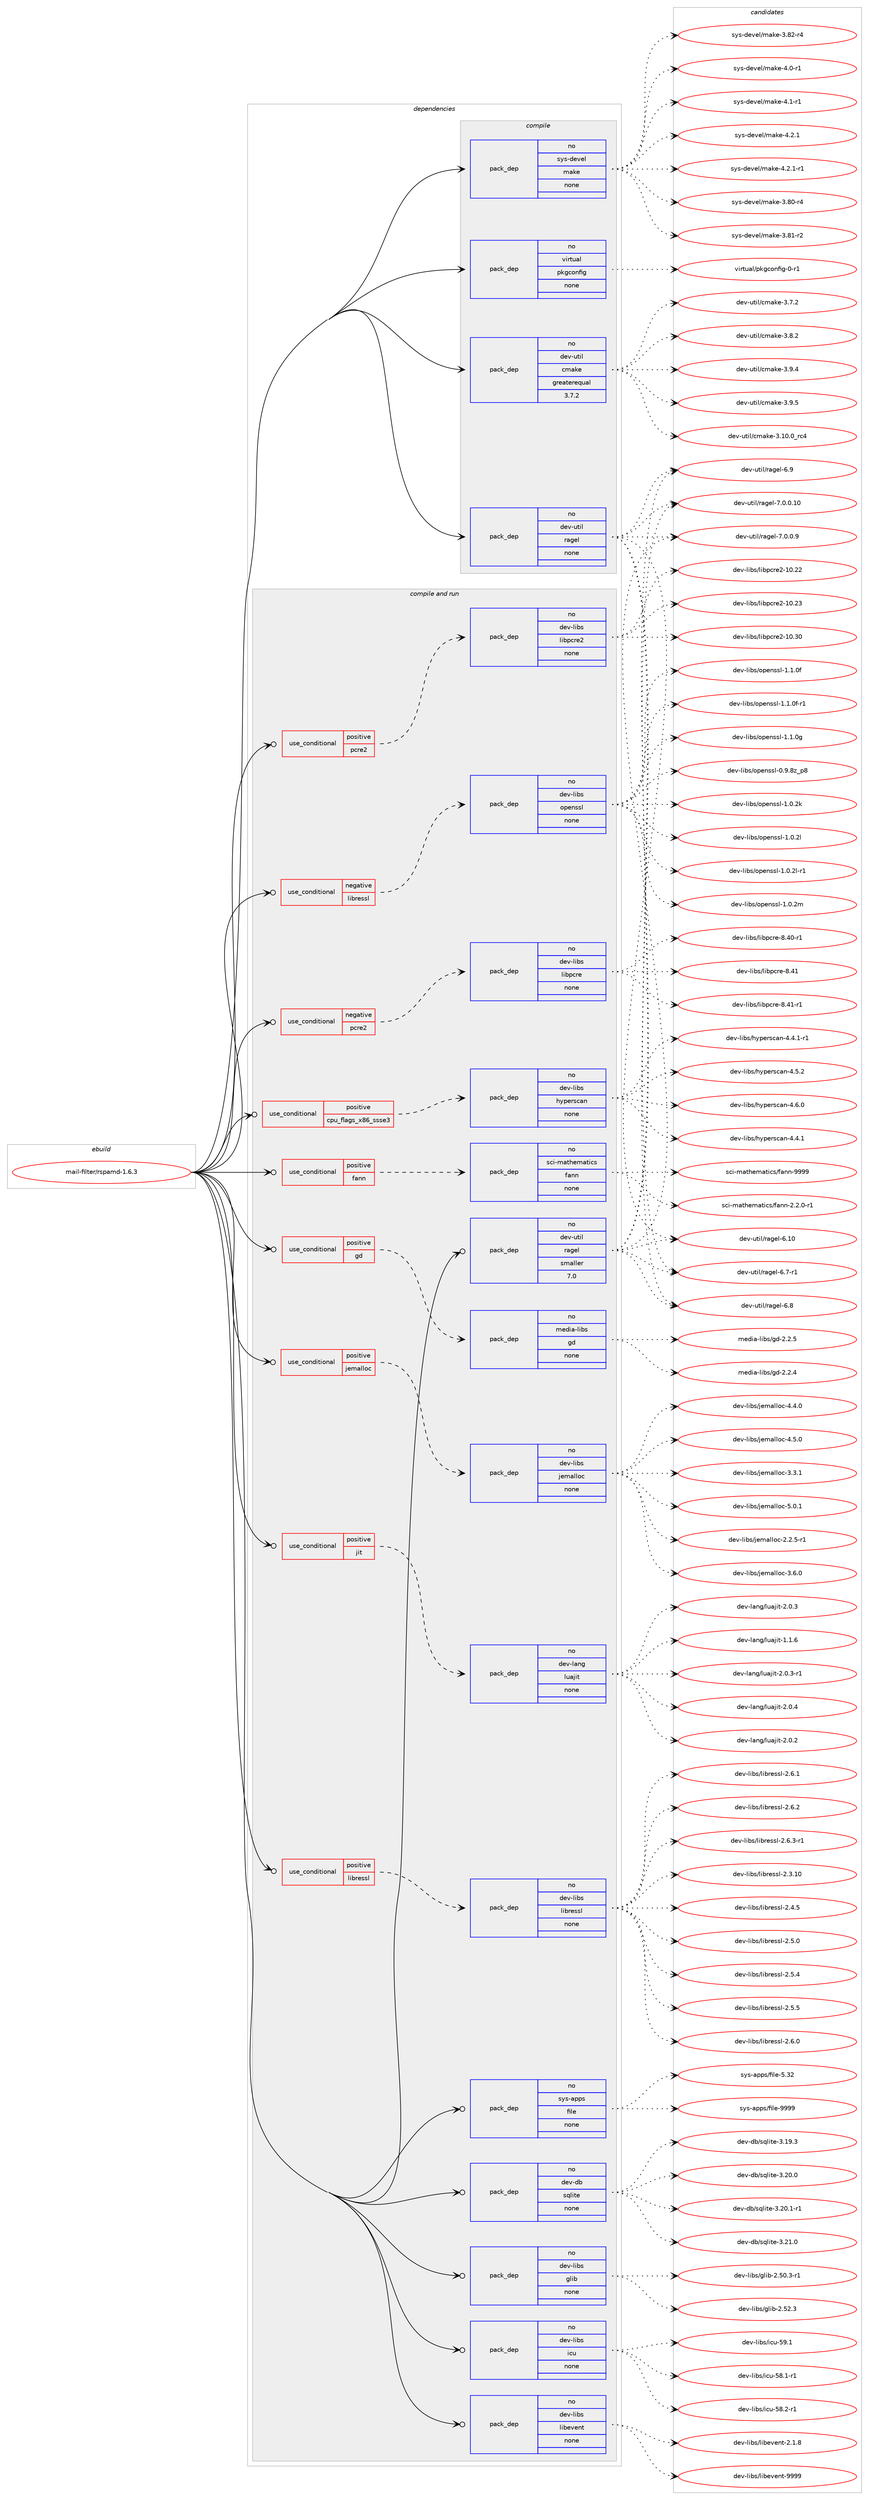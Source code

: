 digraph prolog {

# *************
# Graph options
# *************

newrank=true;
concentrate=true;
compound=true;
graph [rankdir=LR,fontname=Helvetica,fontsize=10,ranksep=1.5];#, ranksep=2.5, nodesep=0.2];
edge  [arrowhead=vee];
node  [fontname=Helvetica,fontsize=10];

# **********
# The ebuild
# **********

subgraph cluster_leftcol {
color=gray;
rank=same;
label=<<i>ebuild</i>>;
id [label="mail-filter/rspamd-1.6.3", color=red, width=4, href="../mail-filter/rspamd-1.6.3.svg"];
}

# ****************
# The dependencies
# ****************

subgraph cluster_midcol {
color=gray;
label=<<i>dependencies</i>>;
subgraph cluster_compile {
fillcolor="#eeeeee";
style=filled;
label=<<i>compile</i>>;
subgraph pack252355 {
dependency343172 [label=<<TABLE BORDER="0" CELLBORDER="1" CELLSPACING="0" CELLPADDING="4" WIDTH="220"><TR><TD ROWSPAN="6" CELLPADDING="30">pack_dep</TD></TR><TR><TD WIDTH="110">no</TD></TR><TR><TD>dev-util</TD></TR><TR><TD>cmake</TD></TR><TR><TD>greaterequal</TD></TR><TR><TD>3.7.2</TD></TR></TABLE>>, shape=none, color=blue];
}
id:e -> dependency343172:w [weight=20,style="solid",arrowhead="vee"];
subgraph pack252356 {
dependency343173 [label=<<TABLE BORDER="0" CELLBORDER="1" CELLSPACING="0" CELLPADDING="4" WIDTH="220"><TR><TD ROWSPAN="6" CELLPADDING="30">pack_dep</TD></TR><TR><TD WIDTH="110">no</TD></TR><TR><TD>dev-util</TD></TR><TR><TD>ragel</TD></TR><TR><TD>none</TD></TR><TR><TD></TD></TR></TABLE>>, shape=none, color=blue];
}
id:e -> dependency343173:w [weight=20,style="solid",arrowhead="vee"];
subgraph pack252357 {
dependency343174 [label=<<TABLE BORDER="0" CELLBORDER="1" CELLSPACING="0" CELLPADDING="4" WIDTH="220"><TR><TD ROWSPAN="6" CELLPADDING="30">pack_dep</TD></TR><TR><TD WIDTH="110">no</TD></TR><TR><TD>sys-devel</TD></TR><TR><TD>make</TD></TR><TR><TD>none</TD></TR><TR><TD></TD></TR></TABLE>>, shape=none, color=blue];
}
id:e -> dependency343174:w [weight=20,style="solid",arrowhead="vee"];
subgraph pack252358 {
dependency343175 [label=<<TABLE BORDER="0" CELLBORDER="1" CELLSPACING="0" CELLPADDING="4" WIDTH="220"><TR><TD ROWSPAN="6" CELLPADDING="30">pack_dep</TD></TR><TR><TD WIDTH="110">no</TD></TR><TR><TD>virtual</TD></TR><TR><TD>pkgconfig</TD></TR><TR><TD>none</TD></TR><TR><TD></TD></TR></TABLE>>, shape=none, color=blue];
}
id:e -> dependency343175:w [weight=20,style="solid",arrowhead="vee"];
}
subgraph cluster_compileandrun {
fillcolor="#eeeeee";
style=filled;
label=<<i>compile and run</i>>;
subgraph cond85675 {
dependency343176 [label=<<TABLE BORDER="0" CELLBORDER="1" CELLSPACING="0" CELLPADDING="4"><TR><TD ROWSPAN="3" CELLPADDING="10">use_conditional</TD></TR><TR><TD>negative</TD></TR><TR><TD>libressl</TD></TR></TABLE>>, shape=none, color=red];
subgraph pack252359 {
dependency343177 [label=<<TABLE BORDER="0" CELLBORDER="1" CELLSPACING="0" CELLPADDING="4" WIDTH="220"><TR><TD ROWSPAN="6" CELLPADDING="30">pack_dep</TD></TR><TR><TD WIDTH="110">no</TD></TR><TR><TD>dev-libs</TD></TR><TR><TD>openssl</TD></TR><TR><TD>none</TD></TR><TR><TD></TD></TR></TABLE>>, shape=none, color=blue];
}
dependency343176:e -> dependency343177:w [weight=20,style="dashed",arrowhead="vee"];
}
id:e -> dependency343176:w [weight=20,style="solid",arrowhead="odotvee"];
subgraph cond85676 {
dependency343178 [label=<<TABLE BORDER="0" CELLBORDER="1" CELLSPACING="0" CELLPADDING="4"><TR><TD ROWSPAN="3" CELLPADDING="10">use_conditional</TD></TR><TR><TD>negative</TD></TR><TR><TD>pcre2</TD></TR></TABLE>>, shape=none, color=red];
subgraph pack252360 {
dependency343179 [label=<<TABLE BORDER="0" CELLBORDER="1" CELLSPACING="0" CELLPADDING="4" WIDTH="220"><TR><TD ROWSPAN="6" CELLPADDING="30">pack_dep</TD></TR><TR><TD WIDTH="110">no</TD></TR><TR><TD>dev-libs</TD></TR><TR><TD>libpcre</TD></TR><TR><TD>none</TD></TR><TR><TD></TD></TR></TABLE>>, shape=none, color=blue];
}
dependency343178:e -> dependency343179:w [weight=20,style="dashed",arrowhead="vee"];
}
id:e -> dependency343178:w [weight=20,style="solid",arrowhead="odotvee"];
subgraph cond85677 {
dependency343180 [label=<<TABLE BORDER="0" CELLBORDER="1" CELLSPACING="0" CELLPADDING="4"><TR><TD ROWSPAN="3" CELLPADDING="10">use_conditional</TD></TR><TR><TD>positive</TD></TR><TR><TD>cpu_flags_x86_ssse3</TD></TR></TABLE>>, shape=none, color=red];
subgraph pack252361 {
dependency343181 [label=<<TABLE BORDER="0" CELLBORDER="1" CELLSPACING="0" CELLPADDING="4" WIDTH="220"><TR><TD ROWSPAN="6" CELLPADDING="30">pack_dep</TD></TR><TR><TD WIDTH="110">no</TD></TR><TR><TD>dev-libs</TD></TR><TR><TD>hyperscan</TD></TR><TR><TD>none</TD></TR><TR><TD></TD></TR></TABLE>>, shape=none, color=blue];
}
dependency343180:e -> dependency343181:w [weight=20,style="dashed",arrowhead="vee"];
}
id:e -> dependency343180:w [weight=20,style="solid",arrowhead="odotvee"];
subgraph cond85678 {
dependency343182 [label=<<TABLE BORDER="0" CELLBORDER="1" CELLSPACING="0" CELLPADDING="4"><TR><TD ROWSPAN="3" CELLPADDING="10">use_conditional</TD></TR><TR><TD>positive</TD></TR><TR><TD>fann</TD></TR></TABLE>>, shape=none, color=red];
subgraph pack252362 {
dependency343183 [label=<<TABLE BORDER="0" CELLBORDER="1" CELLSPACING="0" CELLPADDING="4" WIDTH="220"><TR><TD ROWSPAN="6" CELLPADDING="30">pack_dep</TD></TR><TR><TD WIDTH="110">no</TD></TR><TR><TD>sci-mathematics</TD></TR><TR><TD>fann</TD></TR><TR><TD>none</TD></TR><TR><TD></TD></TR></TABLE>>, shape=none, color=blue];
}
dependency343182:e -> dependency343183:w [weight=20,style="dashed",arrowhead="vee"];
}
id:e -> dependency343182:w [weight=20,style="solid",arrowhead="odotvee"];
subgraph cond85679 {
dependency343184 [label=<<TABLE BORDER="0" CELLBORDER="1" CELLSPACING="0" CELLPADDING="4"><TR><TD ROWSPAN="3" CELLPADDING="10">use_conditional</TD></TR><TR><TD>positive</TD></TR><TR><TD>gd</TD></TR></TABLE>>, shape=none, color=red];
subgraph pack252363 {
dependency343185 [label=<<TABLE BORDER="0" CELLBORDER="1" CELLSPACING="0" CELLPADDING="4" WIDTH="220"><TR><TD ROWSPAN="6" CELLPADDING="30">pack_dep</TD></TR><TR><TD WIDTH="110">no</TD></TR><TR><TD>media-libs</TD></TR><TR><TD>gd</TD></TR><TR><TD>none</TD></TR><TR><TD></TD></TR></TABLE>>, shape=none, color=blue];
}
dependency343184:e -> dependency343185:w [weight=20,style="dashed",arrowhead="vee"];
}
id:e -> dependency343184:w [weight=20,style="solid",arrowhead="odotvee"];
subgraph cond85680 {
dependency343186 [label=<<TABLE BORDER="0" CELLBORDER="1" CELLSPACING="0" CELLPADDING="4"><TR><TD ROWSPAN="3" CELLPADDING="10">use_conditional</TD></TR><TR><TD>positive</TD></TR><TR><TD>jemalloc</TD></TR></TABLE>>, shape=none, color=red];
subgraph pack252364 {
dependency343187 [label=<<TABLE BORDER="0" CELLBORDER="1" CELLSPACING="0" CELLPADDING="4" WIDTH="220"><TR><TD ROWSPAN="6" CELLPADDING="30">pack_dep</TD></TR><TR><TD WIDTH="110">no</TD></TR><TR><TD>dev-libs</TD></TR><TR><TD>jemalloc</TD></TR><TR><TD>none</TD></TR><TR><TD></TD></TR></TABLE>>, shape=none, color=blue];
}
dependency343186:e -> dependency343187:w [weight=20,style="dashed",arrowhead="vee"];
}
id:e -> dependency343186:w [weight=20,style="solid",arrowhead="odotvee"];
subgraph cond85681 {
dependency343188 [label=<<TABLE BORDER="0" CELLBORDER="1" CELLSPACING="0" CELLPADDING="4"><TR><TD ROWSPAN="3" CELLPADDING="10">use_conditional</TD></TR><TR><TD>positive</TD></TR><TR><TD>jit</TD></TR></TABLE>>, shape=none, color=red];
subgraph pack252365 {
dependency343189 [label=<<TABLE BORDER="0" CELLBORDER="1" CELLSPACING="0" CELLPADDING="4" WIDTH="220"><TR><TD ROWSPAN="6" CELLPADDING="30">pack_dep</TD></TR><TR><TD WIDTH="110">no</TD></TR><TR><TD>dev-lang</TD></TR><TR><TD>luajit</TD></TR><TR><TD>none</TD></TR><TR><TD></TD></TR></TABLE>>, shape=none, color=blue];
}
dependency343188:e -> dependency343189:w [weight=20,style="dashed",arrowhead="vee"];
}
id:e -> dependency343188:w [weight=20,style="solid",arrowhead="odotvee"];
subgraph cond85682 {
dependency343190 [label=<<TABLE BORDER="0" CELLBORDER="1" CELLSPACING="0" CELLPADDING="4"><TR><TD ROWSPAN="3" CELLPADDING="10">use_conditional</TD></TR><TR><TD>positive</TD></TR><TR><TD>libressl</TD></TR></TABLE>>, shape=none, color=red];
subgraph pack252366 {
dependency343191 [label=<<TABLE BORDER="0" CELLBORDER="1" CELLSPACING="0" CELLPADDING="4" WIDTH="220"><TR><TD ROWSPAN="6" CELLPADDING="30">pack_dep</TD></TR><TR><TD WIDTH="110">no</TD></TR><TR><TD>dev-libs</TD></TR><TR><TD>libressl</TD></TR><TR><TD>none</TD></TR><TR><TD></TD></TR></TABLE>>, shape=none, color=blue];
}
dependency343190:e -> dependency343191:w [weight=20,style="dashed",arrowhead="vee"];
}
id:e -> dependency343190:w [weight=20,style="solid",arrowhead="odotvee"];
subgraph cond85683 {
dependency343192 [label=<<TABLE BORDER="0" CELLBORDER="1" CELLSPACING="0" CELLPADDING="4"><TR><TD ROWSPAN="3" CELLPADDING="10">use_conditional</TD></TR><TR><TD>positive</TD></TR><TR><TD>pcre2</TD></TR></TABLE>>, shape=none, color=red];
subgraph pack252367 {
dependency343193 [label=<<TABLE BORDER="0" CELLBORDER="1" CELLSPACING="0" CELLPADDING="4" WIDTH="220"><TR><TD ROWSPAN="6" CELLPADDING="30">pack_dep</TD></TR><TR><TD WIDTH="110">no</TD></TR><TR><TD>dev-libs</TD></TR><TR><TD>libpcre2</TD></TR><TR><TD>none</TD></TR><TR><TD></TD></TR></TABLE>>, shape=none, color=blue];
}
dependency343192:e -> dependency343193:w [weight=20,style="dashed",arrowhead="vee"];
}
id:e -> dependency343192:w [weight=20,style="solid",arrowhead="odotvee"];
subgraph pack252368 {
dependency343194 [label=<<TABLE BORDER="0" CELLBORDER="1" CELLSPACING="0" CELLPADDING="4" WIDTH="220"><TR><TD ROWSPAN="6" CELLPADDING="30">pack_dep</TD></TR><TR><TD WIDTH="110">no</TD></TR><TR><TD>dev-db</TD></TR><TR><TD>sqlite</TD></TR><TR><TD>none</TD></TR><TR><TD></TD></TR></TABLE>>, shape=none, color=blue];
}
id:e -> dependency343194:w [weight=20,style="solid",arrowhead="odotvee"];
subgraph pack252369 {
dependency343195 [label=<<TABLE BORDER="0" CELLBORDER="1" CELLSPACING="0" CELLPADDING="4" WIDTH="220"><TR><TD ROWSPAN="6" CELLPADDING="30">pack_dep</TD></TR><TR><TD WIDTH="110">no</TD></TR><TR><TD>dev-libs</TD></TR><TR><TD>glib</TD></TR><TR><TD>none</TD></TR><TR><TD></TD></TR></TABLE>>, shape=none, color=blue];
}
id:e -> dependency343195:w [weight=20,style="solid",arrowhead="odotvee"];
subgraph pack252370 {
dependency343196 [label=<<TABLE BORDER="0" CELLBORDER="1" CELLSPACING="0" CELLPADDING="4" WIDTH="220"><TR><TD ROWSPAN="6" CELLPADDING="30">pack_dep</TD></TR><TR><TD WIDTH="110">no</TD></TR><TR><TD>dev-libs</TD></TR><TR><TD>icu</TD></TR><TR><TD>none</TD></TR><TR><TD></TD></TR></TABLE>>, shape=none, color=blue];
}
id:e -> dependency343196:w [weight=20,style="solid",arrowhead="odotvee"];
subgraph pack252371 {
dependency343197 [label=<<TABLE BORDER="0" CELLBORDER="1" CELLSPACING="0" CELLPADDING="4" WIDTH="220"><TR><TD ROWSPAN="6" CELLPADDING="30">pack_dep</TD></TR><TR><TD WIDTH="110">no</TD></TR><TR><TD>dev-libs</TD></TR><TR><TD>libevent</TD></TR><TR><TD>none</TD></TR><TR><TD></TD></TR></TABLE>>, shape=none, color=blue];
}
id:e -> dependency343197:w [weight=20,style="solid",arrowhead="odotvee"];
subgraph pack252372 {
dependency343198 [label=<<TABLE BORDER="0" CELLBORDER="1" CELLSPACING="0" CELLPADDING="4" WIDTH="220"><TR><TD ROWSPAN="6" CELLPADDING="30">pack_dep</TD></TR><TR><TD WIDTH="110">no</TD></TR><TR><TD>dev-util</TD></TR><TR><TD>ragel</TD></TR><TR><TD>smaller</TD></TR><TR><TD>7.0</TD></TR></TABLE>>, shape=none, color=blue];
}
id:e -> dependency343198:w [weight=20,style="solid",arrowhead="odotvee"];
subgraph pack252373 {
dependency343199 [label=<<TABLE BORDER="0" CELLBORDER="1" CELLSPACING="0" CELLPADDING="4" WIDTH="220"><TR><TD ROWSPAN="6" CELLPADDING="30">pack_dep</TD></TR><TR><TD WIDTH="110">no</TD></TR><TR><TD>sys-apps</TD></TR><TR><TD>file</TD></TR><TR><TD>none</TD></TR><TR><TD></TD></TR></TABLE>>, shape=none, color=blue];
}
id:e -> dependency343199:w [weight=20,style="solid",arrowhead="odotvee"];
}
subgraph cluster_run {
fillcolor="#eeeeee";
style=filled;
label=<<i>run</i>>;
}
}

# **************
# The candidates
# **************

subgraph cluster_choices {
rank=same;
color=gray;
label=<<i>candidates</i>>;

subgraph choice252355 {
color=black;
nodesep=1;
choice1001011184511711610510847991099710710145514649484648951149952 [label="dev-util/cmake-3.10.0_rc4", color=red, width=4,href="../dev-util/cmake-3.10.0_rc4.svg"];
choice10010111845117116105108479910997107101455146554650 [label="dev-util/cmake-3.7.2", color=red, width=4,href="../dev-util/cmake-3.7.2.svg"];
choice10010111845117116105108479910997107101455146564650 [label="dev-util/cmake-3.8.2", color=red, width=4,href="../dev-util/cmake-3.8.2.svg"];
choice10010111845117116105108479910997107101455146574652 [label="dev-util/cmake-3.9.4", color=red, width=4,href="../dev-util/cmake-3.9.4.svg"];
choice10010111845117116105108479910997107101455146574653 [label="dev-util/cmake-3.9.5", color=red, width=4,href="../dev-util/cmake-3.9.5.svg"];
dependency343172:e -> choice1001011184511711610510847991099710710145514649484648951149952:w [style=dotted,weight="100"];
dependency343172:e -> choice10010111845117116105108479910997107101455146554650:w [style=dotted,weight="100"];
dependency343172:e -> choice10010111845117116105108479910997107101455146564650:w [style=dotted,weight="100"];
dependency343172:e -> choice10010111845117116105108479910997107101455146574652:w [style=dotted,weight="100"];
dependency343172:e -> choice10010111845117116105108479910997107101455146574653:w [style=dotted,weight="100"];
}
subgraph choice252356 {
color=black;
nodesep=1;
choice1001011184511711610510847114971031011084554464948 [label="dev-util/ragel-6.10", color=red, width=4,href="../dev-util/ragel-6.10.svg"];
choice100101118451171161051084711497103101108455446554511449 [label="dev-util/ragel-6.7-r1", color=red, width=4,href="../dev-util/ragel-6.7-r1.svg"];
choice10010111845117116105108471149710310110845544656 [label="dev-util/ragel-6.8", color=red, width=4,href="../dev-util/ragel-6.8.svg"];
choice10010111845117116105108471149710310110845544657 [label="dev-util/ragel-6.9", color=red, width=4,href="../dev-util/ragel-6.9.svg"];
choice100101118451171161051084711497103101108455546484648464948 [label="dev-util/ragel-7.0.0.10", color=red, width=4,href="../dev-util/ragel-7.0.0.10.svg"];
choice1001011184511711610510847114971031011084555464846484657 [label="dev-util/ragel-7.0.0.9", color=red, width=4,href="../dev-util/ragel-7.0.0.9.svg"];
dependency343173:e -> choice1001011184511711610510847114971031011084554464948:w [style=dotted,weight="100"];
dependency343173:e -> choice100101118451171161051084711497103101108455446554511449:w [style=dotted,weight="100"];
dependency343173:e -> choice10010111845117116105108471149710310110845544656:w [style=dotted,weight="100"];
dependency343173:e -> choice10010111845117116105108471149710310110845544657:w [style=dotted,weight="100"];
dependency343173:e -> choice100101118451171161051084711497103101108455546484648464948:w [style=dotted,weight="100"];
dependency343173:e -> choice1001011184511711610510847114971031011084555464846484657:w [style=dotted,weight="100"];
}
subgraph choice252357 {
color=black;
nodesep=1;
choice11512111545100101118101108471099710710145514656484511452 [label="sys-devel/make-3.80-r4", color=red, width=4,href="../sys-devel/make-3.80-r4.svg"];
choice11512111545100101118101108471099710710145514656494511450 [label="sys-devel/make-3.81-r2", color=red, width=4,href="../sys-devel/make-3.81-r2.svg"];
choice11512111545100101118101108471099710710145514656504511452 [label="sys-devel/make-3.82-r4", color=red, width=4,href="../sys-devel/make-3.82-r4.svg"];
choice115121115451001011181011084710997107101455246484511449 [label="sys-devel/make-4.0-r1", color=red, width=4,href="../sys-devel/make-4.0-r1.svg"];
choice115121115451001011181011084710997107101455246494511449 [label="sys-devel/make-4.1-r1", color=red, width=4,href="../sys-devel/make-4.1-r1.svg"];
choice115121115451001011181011084710997107101455246504649 [label="sys-devel/make-4.2.1", color=red, width=4,href="../sys-devel/make-4.2.1.svg"];
choice1151211154510010111810110847109971071014552465046494511449 [label="sys-devel/make-4.2.1-r1", color=red, width=4,href="../sys-devel/make-4.2.1-r1.svg"];
dependency343174:e -> choice11512111545100101118101108471099710710145514656484511452:w [style=dotted,weight="100"];
dependency343174:e -> choice11512111545100101118101108471099710710145514656494511450:w [style=dotted,weight="100"];
dependency343174:e -> choice11512111545100101118101108471099710710145514656504511452:w [style=dotted,weight="100"];
dependency343174:e -> choice115121115451001011181011084710997107101455246484511449:w [style=dotted,weight="100"];
dependency343174:e -> choice115121115451001011181011084710997107101455246494511449:w [style=dotted,weight="100"];
dependency343174:e -> choice115121115451001011181011084710997107101455246504649:w [style=dotted,weight="100"];
dependency343174:e -> choice1151211154510010111810110847109971071014552465046494511449:w [style=dotted,weight="100"];
}
subgraph choice252358 {
color=black;
nodesep=1;
choice11810511411611797108471121071039911111010210510345484511449 [label="virtual/pkgconfig-0-r1", color=red, width=4,href="../virtual/pkgconfig-0-r1.svg"];
dependency343175:e -> choice11810511411611797108471121071039911111010210510345484511449:w [style=dotted,weight="100"];
}
subgraph choice252359 {
color=black;
nodesep=1;
choice1001011184510810598115471111121011101151151084548465746561229511256 [label="dev-libs/openssl-0.9.8z_p8", color=red, width=4,href="../dev-libs/openssl-0.9.8z_p8.svg"];
choice100101118451081059811547111112101110115115108454946484650107 [label="dev-libs/openssl-1.0.2k", color=red, width=4,href="../dev-libs/openssl-1.0.2k.svg"];
choice100101118451081059811547111112101110115115108454946484650108 [label="dev-libs/openssl-1.0.2l", color=red, width=4,href="../dev-libs/openssl-1.0.2l.svg"];
choice1001011184510810598115471111121011101151151084549464846501084511449 [label="dev-libs/openssl-1.0.2l-r1", color=red, width=4,href="../dev-libs/openssl-1.0.2l-r1.svg"];
choice100101118451081059811547111112101110115115108454946484650109 [label="dev-libs/openssl-1.0.2m", color=red, width=4,href="../dev-libs/openssl-1.0.2m.svg"];
choice100101118451081059811547111112101110115115108454946494648102 [label="dev-libs/openssl-1.1.0f", color=red, width=4,href="../dev-libs/openssl-1.1.0f.svg"];
choice1001011184510810598115471111121011101151151084549464946481024511449 [label="dev-libs/openssl-1.1.0f-r1", color=red, width=4,href="../dev-libs/openssl-1.1.0f-r1.svg"];
choice100101118451081059811547111112101110115115108454946494648103 [label="dev-libs/openssl-1.1.0g", color=red, width=4,href="../dev-libs/openssl-1.1.0g.svg"];
dependency343177:e -> choice1001011184510810598115471111121011101151151084548465746561229511256:w [style=dotted,weight="100"];
dependency343177:e -> choice100101118451081059811547111112101110115115108454946484650107:w [style=dotted,weight="100"];
dependency343177:e -> choice100101118451081059811547111112101110115115108454946484650108:w [style=dotted,weight="100"];
dependency343177:e -> choice1001011184510810598115471111121011101151151084549464846501084511449:w [style=dotted,weight="100"];
dependency343177:e -> choice100101118451081059811547111112101110115115108454946484650109:w [style=dotted,weight="100"];
dependency343177:e -> choice100101118451081059811547111112101110115115108454946494648102:w [style=dotted,weight="100"];
dependency343177:e -> choice1001011184510810598115471111121011101151151084549464946481024511449:w [style=dotted,weight="100"];
dependency343177:e -> choice100101118451081059811547111112101110115115108454946494648103:w [style=dotted,weight="100"];
}
subgraph choice252360 {
color=black;
nodesep=1;
choice100101118451081059811547108105981129911410145564652484511449 [label="dev-libs/libpcre-8.40-r1", color=red, width=4,href="../dev-libs/libpcre-8.40-r1.svg"];
choice10010111845108105981154710810598112991141014556465249 [label="dev-libs/libpcre-8.41", color=red, width=4,href="../dev-libs/libpcre-8.41.svg"];
choice100101118451081059811547108105981129911410145564652494511449 [label="dev-libs/libpcre-8.41-r1", color=red, width=4,href="../dev-libs/libpcre-8.41-r1.svg"];
dependency343179:e -> choice100101118451081059811547108105981129911410145564652484511449:w [style=dotted,weight="100"];
dependency343179:e -> choice10010111845108105981154710810598112991141014556465249:w [style=dotted,weight="100"];
dependency343179:e -> choice100101118451081059811547108105981129911410145564652494511449:w [style=dotted,weight="100"];
}
subgraph choice252361 {
color=black;
nodesep=1;
choice1001011184510810598115471041211121011141159997110455246524649 [label="dev-libs/hyperscan-4.4.1", color=red, width=4,href="../dev-libs/hyperscan-4.4.1.svg"];
choice10010111845108105981154710412111210111411599971104552465246494511449 [label="dev-libs/hyperscan-4.4.1-r1", color=red, width=4,href="../dev-libs/hyperscan-4.4.1-r1.svg"];
choice1001011184510810598115471041211121011141159997110455246534650 [label="dev-libs/hyperscan-4.5.2", color=red, width=4,href="../dev-libs/hyperscan-4.5.2.svg"];
choice1001011184510810598115471041211121011141159997110455246544648 [label="dev-libs/hyperscan-4.6.0", color=red, width=4,href="../dev-libs/hyperscan-4.6.0.svg"];
dependency343181:e -> choice1001011184510810598115471041211121011141159997110455246524649:w [style=dotted,weight="100"];
dependency343181:e -> choice10010111845108105981154710412111210111411599971104552465246494511449:w [style=dotted,weight="100"];
dependency343181:e -> choice1001011184510810598115471041211121011141159997110455246534650:w [style=dotted,weight="100"];
dependency343181:e -> choice1001011184510810598115471041211121011141159997110455246544648:w [style=dotted,weight="100"];
}
subgraph choice252362 {
color=black;
nodesep=1;
choice115991054510997116104101109971161059911547102971101104550465046484511449 [label="sci-mathematics/fann-2.2.0-r1", color=red, width=4,href="../sci-mathematics/fann-2.2.0-r1.svg"];
choice115991054510997116104101109971161059911547102971101104557575757 [label="sci-mathematics/fann-9999", color=red, width=4,href="../sci-mathematics/fann-9999.svg"];
dependency343183:e -> choice115991054510997116104101109971161059911547102971101104550465046484511449:w [style=dotted,weight="100"];
dependency343183:e -> choice115991054510997116104101109971161059911547102971101104557575757:w [style=dotted,weight="100"];
}
subgraph choice252363 {
color=black;
nodesep=1;
choice10910110010597451081059811547103100455046504652 [label="media-libs/gd-2.2.4", color=red, width=4,href="../media-libs/gd-2.2.4.svg"];
choice10910110010597451081059811547103100455046504653 [label="media-libs/gd-2.2.5", color=red, width=4,href="../media-libs/gd-2.2.5.svg"];
dependency343185:e -> choice10910110010597451081059811547103100455046504652:w [style=dotted,weight="100"];
dependency343185:e -> choice10910110010597451081059811547103100455046504653:w [style=dotted,weight="100"];
}
subgraph choice252364 {
color=black;
nodesep=1;
choice10010111845108105981154710610110997108108111994550465046534511449 [label="dev-libs/jemalloc-2.2.5-r1", color=red, width=4,href="../dev-libs/jemalloc-2.2.5-r1.svg"];
choice1001011184510810598115471061011099710810811199455146514649 [label="dev-libs/jemalloc-3.3.1", color=red, width=4,href="../dev-libs/jemalloc-3.3.1.svg"];
choice1001011184510810598115471061011099710810811199455146544648 [label="dev-libs/jemalloc-3.6.0", color=red, width=4,href="../dev-libs/jemalloc-3.6.0.svg"];
choice1001011184510810598115471061011099710810811199455246524648 [label="dev-libs/jemalloc-4.4.0", color=red, width=4,href="../dev-libs/jemalloc-4.4.0.svg"];
choice1001011184510810598115471061011099710810811199455246534648 [label="dev-libs/jemalloc-4.5.0", color=red, width=4,href="../dev-libs/jemalloc-4.5.0.svg"];
choice1001011184510810598115471061011099710810811199455346484649 [label="dev-libs/jemalloc-5.0.1", color=red, width=4,href="../dev-libs/jemalloc-5.0.1.svg"];
dependency343187:e -> choice10010111845108105981154710610110997108108111994550465046534511449:w [style=dotted,weight="100"];
dependency343187:e -> choice1001011184510810598115471061011099710810811199455146514649:w [style=dotted,weight="100"];
dependency343187:e -> choice1001011184510810598115471061011099710810811199455146544648:w [style=dotted,weight="100"];
dependency343187:e -> choice1001011184510810598115471061011099710810811199455246524648:w [style=dotted,weight="100"];
dependency343187:e -> choice1001011184510810598115471061011099710810811199455246534648:w [style=dotted,weight="100"];
dependency343187:e -> choice1001011184510810598115471061011099710810811199455346484649:w [style=dotted,weight="100"];
}
subgraph choice252365 {
color=black;
nodesep=1;
choice10010111845108971101034710811797106105116454946494654 [label="dev-lang/luajit-1.1.6", color=red, width=4,href="../dev-lang/luajit-1.1.6.svg"];
choice10010111845108971101034710811797106105116455046484650 [label="dev-lang/luajit-2.0.2", color=red, width=4,href="../dev-lang/luajit-2.0.2.svg"];
choice10010111845108971101034710811797106105116455046484651 [label="dev-lang/luajit-2.0.3", color=red, width=4,href="../dev-lang/luajit-2.0.3.svg"];
choice100101118451089711010347108117971061051164550464846514511449 [label="dev-lang/luajit-2.0.3-r1", color=red, width=4,href="../dev-lang/luajit-2.0.3-r1.svg"];
choice10010111845108971101034710811797106105116455046484652 [label="dev-lang/luajit-2.0.4", color=red, width=4,href="../dev-lang/luajit-2.0.4.svg"];
dependency343189:e -> choice10010111845108971101034710811797106105116454946494654:w [style=dotted,weight="100"];
dependency343189:e -> choice10010111845108971101034710811797106105116455046484650:w [style=dotted,weight="100"];
dependency343189:e -> choice10010111845108971101034710811797106105116455046484651:w [style=dotted,weight="100"];
dependency343189:e -> choice100101118451089711010347108117971061051164550464846514511449:w [style=dotted,weight="100"];
dependency343189:e -> choice10010111845108971101034710811797106105116455046484652:w [style=dotted,weight="100"];
}
subgraph choice252366 {
color=black;
nodesep=1;
choice1001011184510810598115471081059811410111511510845504651464948 [label="dev-libs/libressl-2.3.10", color=red, width=4,href="../dev-libs/libressl-2.3.10.svg"];
choice10010111845108105981154710810598114101115115108455046524653 [label="dev-libs/libressl-2.4.5", color=red, width=4,href="../dev-libs/libressl-2.4.5.svg"];
choice10010111845108105981154710810598114101115115108455046534648 [label="dev-libs/libressl-2.5.0", color=red, width=4,href="../dev-libs/libressl-2.5.0.svg"];
choice10010111845108105981154710810598114101115115108455046534652 [label="dev-libs/libressl-2.5.4", color=red, width=4,href="../dev-libs/libressl-2.5.4.svg"];
choice10010111845108105981154710810598114101115115108455046534653 [label="dev-libs/libressl-2.5.5", color=red, width=4,href="../dev-libs/libressl-2.5.5.svg"];
choice10010111845108105981154710810598114101115115108455046544648 [label="dev-libs/libressl-2.6.0", color=red, width=4,href="../dev-libs/libressl-2.6.0.svg"];
choice10010111845108105981154710810598114101115115108455046544649 [label="dev-libs/libressl-2.6.1", color=red, width=4,href="../dev-libs/libressl-2.6.1.svg"];
choice10010111845108105981154710810598114101115115108455046544650 [label="dev-libs/libressl-2.6.2", color=red, width=4,href="../dev-libs/libressl-2.6.2.svg"];
choice100101118451081059811547108105981141011151151084550465446514511449 [label="dev-libs/libressl-2.6.3-r1", color=red, width=4,href="../dev-libs/libressl-2.6.3-r1.svg"];
dependency343191:e -> choice1001011184510810598115471081059811410111511510845504651464948:w [style=dotted,weight="100"];
dependency343191:e -> choice10010111845108105981154710810598114101115115108455046524653:w [style=dotted,weight="100"];
dependency343191:e -> choice10010111845108105981154710810598114101115115108455046534648:w [style=dotted,weight="100"];
dependency343191:e -> choice10010111845108105981154710810598114101115115108455046534652:w [style=dotted,weight="100"];
dependency343191:e -> choice10010111845108105981154710810598114101115115108455046534653:w [style=dotted,weight="100"];
dependency343191:e -> choice10010111845108105981154710810598114101115115108455046544648:w [style=dotted,weight="100"];
dependency343191:e -> choice10010111845108105981154710810598114101115115108455046544649:w [style=dotted,weight="100"];
dependency343191:e -> choice10010111845108105981154710810598114101115115108455046544650:w [style=dotted,weight="100"];
dependency343191:e -> choice100101118451081059811547108105981141011151151084550465446514511449:w [style=dotted,weight="100"];
}
subgraph choice252367 {
color=black;
nodesep=1;
choice100101118451081059811547108105981129911410150454948465050 [label="dev-libs/libpcre2-10.22", color=red, width=4,href="../dev-libs/libpcre2-10.22.svg"];
choice100101118451081059811547108105981129911410150454948465051 [label="dev-libs/libpcre2-10.23", color=red, width=4,href="../dev-libs/libpcre2-10.23.svg"];
choice100101118451081059811547108105981129911410150454948465148 [label="dev-libs/libpcre2-10.30", color=red, width=4,href="../dev-libs/libpcre2-10.30.svg"];
dependency343193:e -> choice100101118451081059811547108105981129911410150454948465050:w [style=dotted,weight="100"];
dependency343193:e -> choice100101118451081059811547108105981129911410150454948465051:w [style=dotted,weight="100"];
dependency343193:e -> choice100101118451081059811547108105981129911410150454948465148:w [style=dotted,weight="100"];
}
subgraph choice252368 {
color=black;
nodesep=1;
choice10010111845100984711511310810511610145514649574651 [label="dev-db/sqlite-3.19.3", color=red, width=4,href="../dev-db/sqlite-3.19.3.svg"];
choice10010111845100984711511310810511610145514650484648 [label="dev-db/sqlite-3.20.0", color=red, width=4,href="../dev-db/sqlite-3.20.0.svg"];
choice100101118451009847115113108105116101455146504846494511449 [label="dev-db/sqlite-3.20.1-r1", color=red, width=4,href="../dev-db/sqlite-3.20.1-r1.svg"];
choice10010111845100984711511310810511610145514650494648 [label="dev-db/sqlite-3.21.0", color=red, width=4,href="../dev-db/sqlite-3.21.0.svg"];
dependency343194:e -> choice10010111845100984711511310810511610145514649574651:w [style=dotted,weight="100"];
dependency343194:e -> choice10010111845100984711511310810511610145514650484648:w [style=dotted,weight="100"];
dependency343194:e -> choice100101118451009847115113108105116101455146504846494511449:w [style=dotted,weight="100"];
dependency343194:e -> choice10010111845100984711511310810511610145514650494648:w [style=dotted,weight="100"];
}
subgraph choice252369 {
color=black;
nodesep=1;
choice10010111845108105981154710310810598455046534846514511449 [label="dev-libs/glib-2.50.3-r1", color=red, width=4,href="../dev-libs/glib-2.50.3-r1.svg"];
choice1001011184510810598115471031081059845504653504651 [label="dev-libs/glib-2.52.3", color=red, width=4,href="../dev-libs/glib-2.52.3.svg"];
dependency343195:e -> choice10010111845108105981154710310810598455046534846514511449:w [style=dotted,weight="100"];
dependency343195:e -> choice1001011184510810598115471031081059845504653504651:w [style=dotted,weight="100"];
}
subgraph choice252370 {
color=black;
nodesep=1;
choice1001011184510810598115471059911745535646494511449 [label="dev-libs/icu-58.1-r1", color=red, width=4,href="../dev-libs/icu-58.1-r1.svg"];
choice1001011184510810598115471059911745535646504511449 [label="dev-libs/icu-58.2-r1", color=red, width=4,href="../dev-libs/icu-58.2-r1.svg"];
choice100101118451081059811547105991174553574649 [label="dev-libs/icu-59.1", color=red, width=4,href="../dev-libs/icu-59.1.svg"];
dependency343196:e -> choice1001011184510810598115471059911745535646494511449:w [style=dotted,weight="100"];
dependency343196:e -> choice1001011184510810598115471059911745535646504511449:w [style=dotted,weight="100"];
dependency343196:e -> choice100101118451081059811547105991174553574649:w [style=dotted,weight="100"];
}
subgraph choice252371 {
color=black;
nodesep=1;
choice10010111845108105981154710810598101118101110116455046494656 [label="dev-libs/libevent-2.1.8", color=red, width=4,href="../dev-libs/libevent-2.1.8.svg"];
choice100101118451081059811547108105981011181011101164557575757 [label="dev-libs/libevent-9999", color=red, width=4,href="../dev-libs/libevent-9999.svg"];
dependency343197:e -> choice10010111845108105981154710810598101118101110116455046494656:w [style=dotted,weight="100"];
dependency343197:e -> choice100101118451081059811547108105981011181011101164557575757:w [style=dotted,weight="100"];
}
subgraph choice252372 {
color=black;
nodesep=1;
choice1001011184511711610510847114971031011084554464948 [label="dev-util/ragel-6.10", color=red, width=4,href="../dev-util/ragel-6.10.svg"];
choice100101118451171161051084711497103101108455446554511449 [label="dev-util/ragel-6.7-r1", color=red, width=4,href="../dev-util/ragel-6.7-r1.svg"];
choice10010111845117116105108471149710310110845544656 [label="dev-util/ragel-6.8", color=red, width=4,href="../dev-util/ragel-6.8.svg"];
choice10010111845117116105108471149710310110845544657 [label="dev-util/ragel-6.9", color=red, width=4,href="../dev-util/ragel-6.9.svg"];
choice100101118451171161051084711497103101108455546484648464948 [label="dev-util/ragel-7.0.0.10", color=red, width=4,href="../dev-util/ragel-7.0.0.10.svg"];
choice1001011184511711610510847114971031011084555464846484657 [label="dev-util/ragel-7.0.0.9", color=red, width=4,href="../dev-util/ragel-7.0.0.9.svg"];
dependency343198:e -> choice1001011184511711610510847114971031011084554464948:w [style=dotted,weight="100"];
dependency343198:e -> choice100101118451171161051084711497103101108455446554511449:w [style=dotted,weight="100"];
dependency343198:e -> choice10010111845117116105108471149710310110845544656:w [style=dotted,weight="100"];
dependency343198:e -> choice10010111845117116105108471149710310110845544657:w [style=dotted,weight="100"];
dependency343198:e -> choice100101118451171161051084711497103101108455546484648464948:w [style=dotted,weight="100"];
dependency343198:e -> choice1001011184511711610510847114971031011084555464846484657:w [style=dotted,weight="100"];
}
subgraph choice252373 {
color=black;
nodesep=1;
choice1151211154597112112115471021051081014553465150 [label="sys-apps/file-5.32", color=red, width=4,href="../sys-apps/file-5.32.svg"];
choice1151211154597112112115471021051081014557575757 [label="sys-apps/file-9999", color=red, width=4,href="../sys-apps/file-9999.svg"];
dependency343199:e -> choice1151211154597112112115471021051081014553465150:w [style=dotted,weight="100"];
dependency343199:e -> choice1151211154597112112115471021051081014557575757:w [style=dotted,weight="100"];
}
}

}
